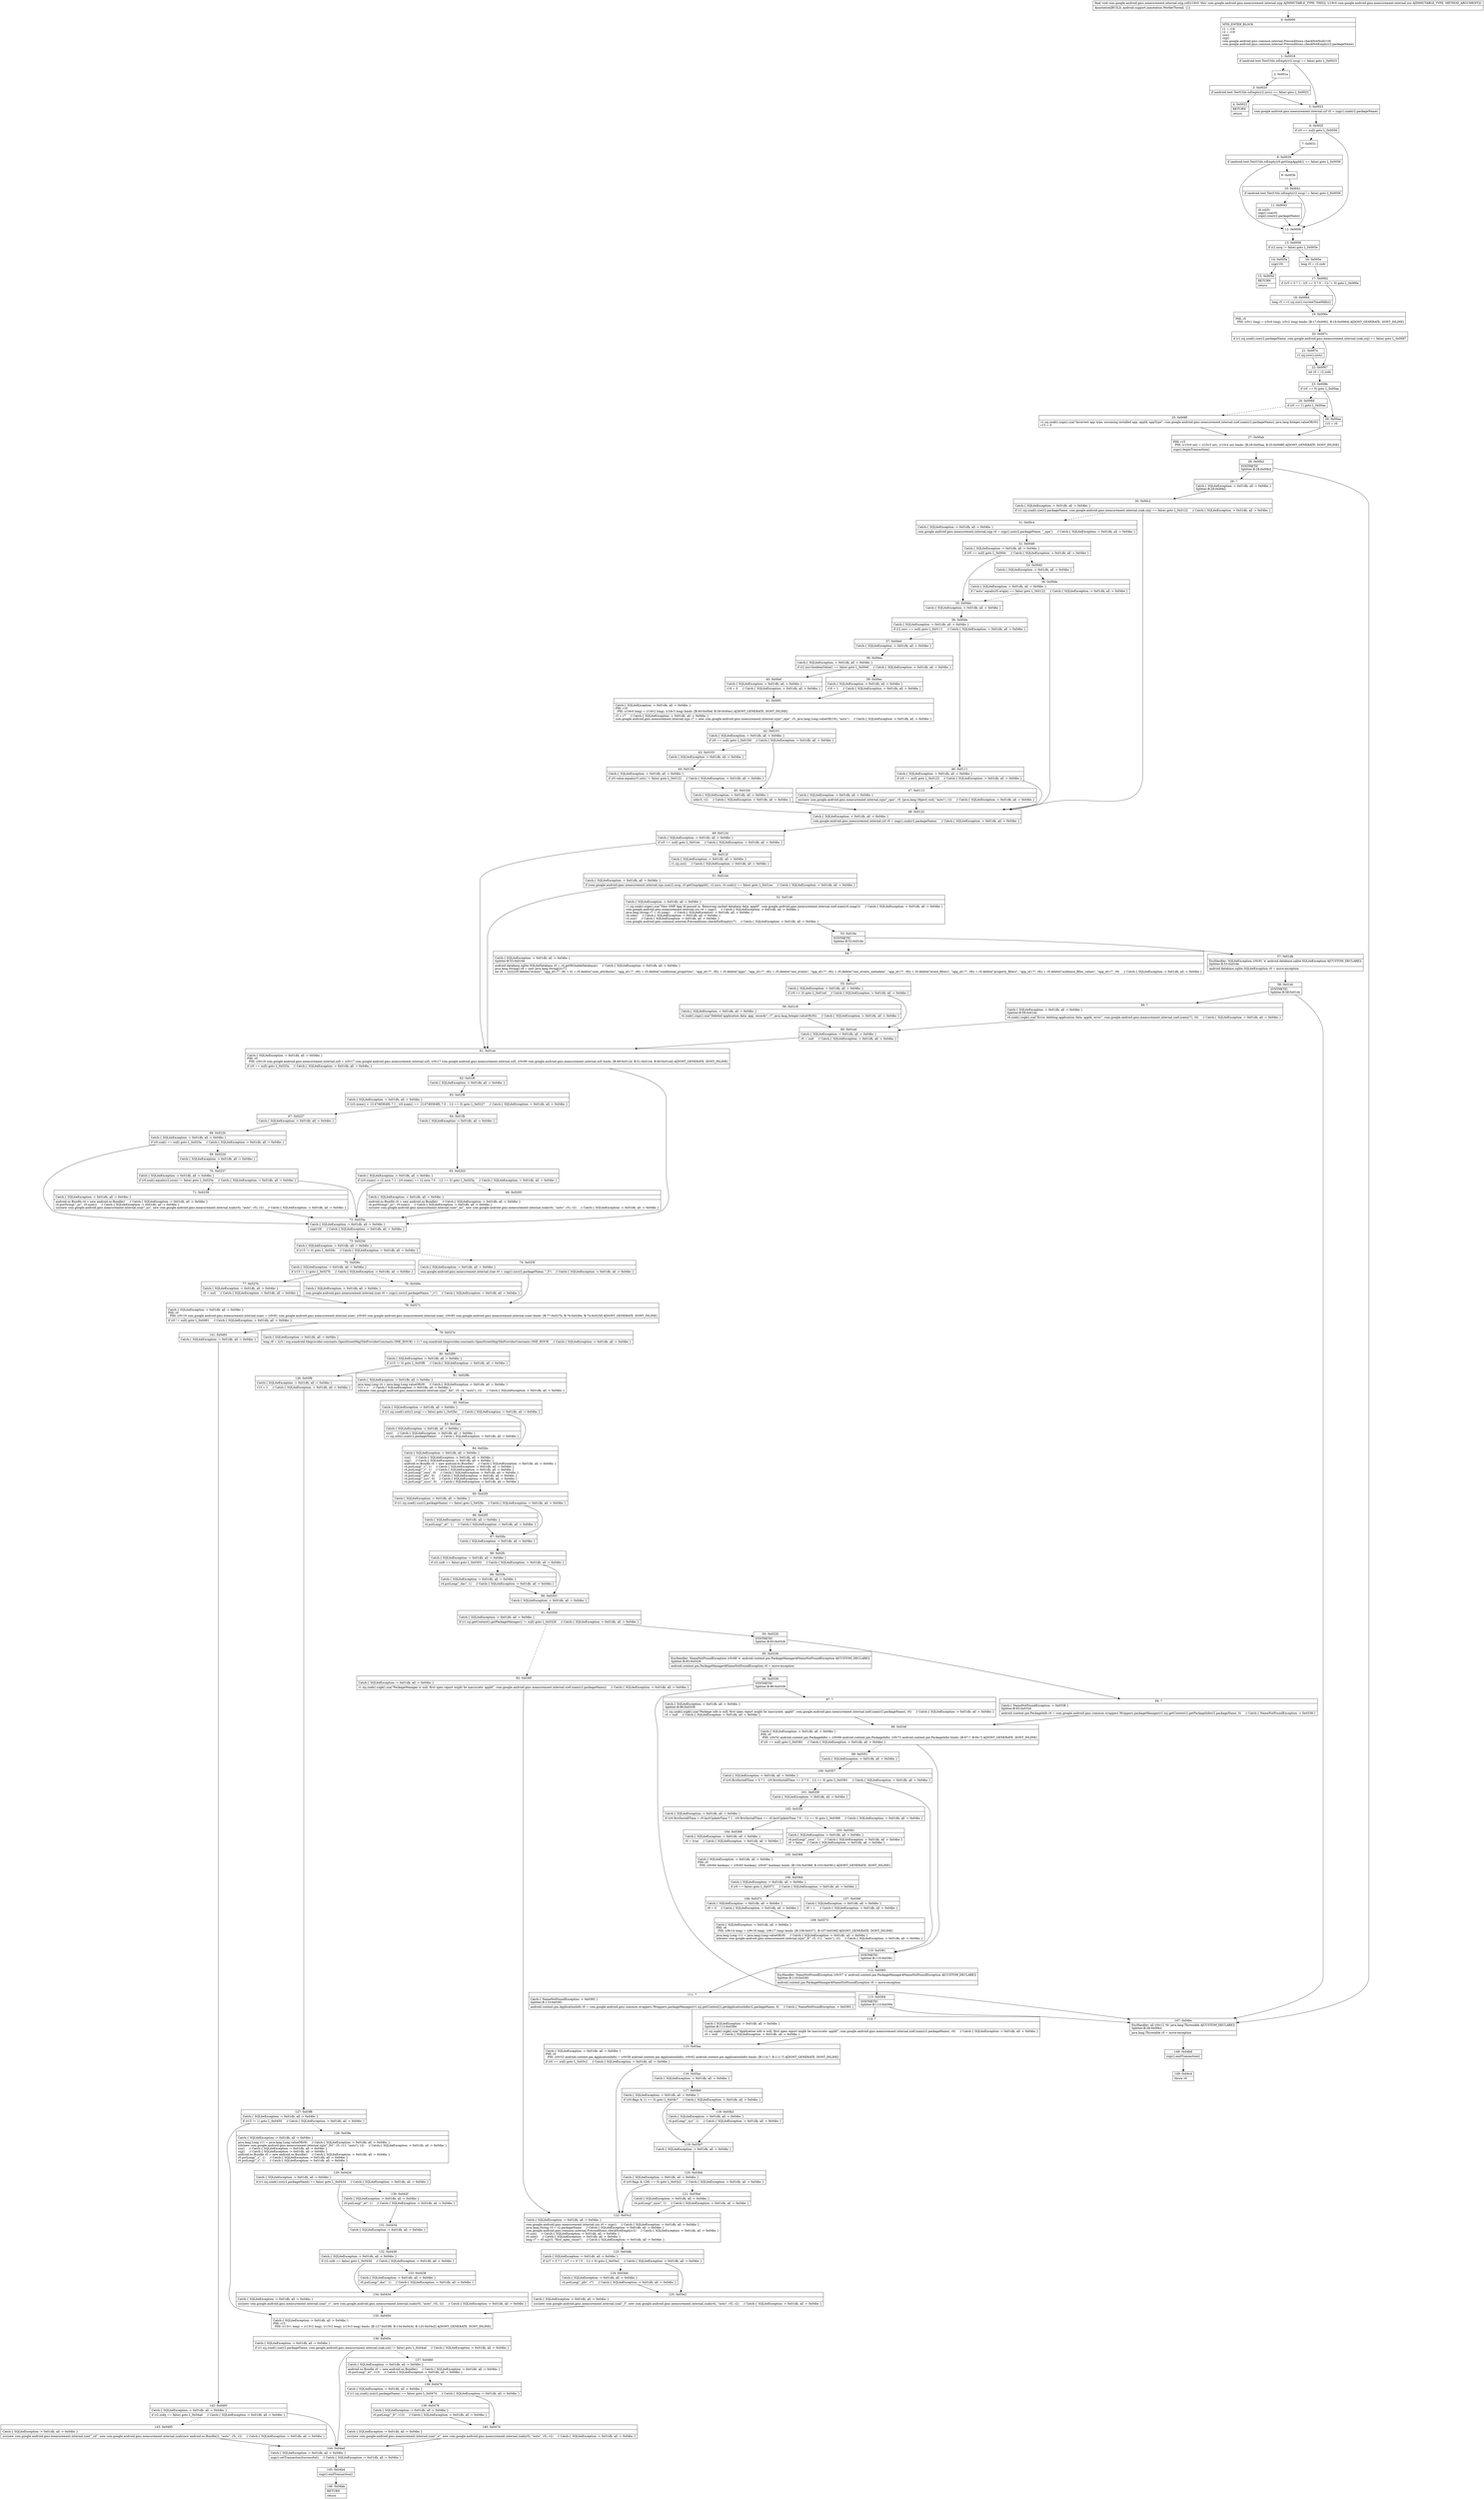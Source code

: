 digraph "CFG forcom.google.android.gms.measurement.internal.zzjg.zzf(Lcom\/google\/android\/gms\/measurement\/internal\/zzn;)V" {
Node_0 [shape=record,label="{0\:\ 0x0000|MTH_ENTER_BLOCK\l|r1 = r18\lr2 = r19\lzzo()\lzzjj()\lcom.google.android.gms.common.internal.Preconditions.checkNotNull(r19)\lcom.google.android.gms.common.internal.Preconditions.checkNotEmpty(r2.packageName)\l}"];
Node_1 [shape=record,label="{1\:\ 0x0018|if (android.text.TextUtils.isEmpty(r2.zzcg) == false) goto L_0x0023\l}"];
Node_2 [shape=record,label="{2\:\ 0x001a}"];
Node_3 [shape=record,label="{3\:\ 0x0020|if (android.text.TextUtils.isEmpty(r2.zzcu) == false) goto L_0x0023\l}"];
Node_4 [shape=record,label="{4\:\ 0x0022|RETURN\l|return\l}"];
Node_5 [shape=record,label="{5\:\ 0x0023|com.google.android.gms.measurement.internal.zzf r0 = zzgy().zzab(r2.packageName)\l}"];
Node_6 [shape=record,label="{6\:\ 0x002f|if (r0 == null) goto L_0x0056\l}"];
Node_7 [shape=record,label="{7\:\ 0x0031}"];
Node_8 [shape=record,label="{8\:\ 0x0039|if (android.text.TextUtils.isEmpty(r0.getGmpAppId()) == false) goto L_0x0056\l}"];
Node_9 [shape=record,label="{9\:\ 0x003b}"];
Node_10 [shape=record,label="{10\:\ 0x0041|if (android.text.TextUtils.isEmpty(r2.zzcg) != false) goto L_0x0056\l}"];
Node_11 [shape=record,label="{11\:\ 0x0043|r0.zzl(0)\lzzgy().zza(r0)\lzzgz().zzaz(r2.packageName)\l}"];
Node_12 [shape=record,label="{12\:\ 0x0056}"];
Node_13 [shape=record,label="{13\:\ 0x0058|if (r2.zzcq != false) goto L_0x005e\l}"];
Node_14 [shape=record,label="{14\:\ 0x005a|zzg(r19)\l}"];
Node_15 [shape=record,label="{15\:\ 0x005d|RETURN\l|return\l}"];
Node_16 [shape=record,label="{16\:\ 0x005e|long r5 = r2.zzdr\l}"];
Node_17 [shape=record,label="{17\:\ 0x0062|if ((r5 \> 0 ? 1 : (r5 == 0 ? 0 : \-1)) != 0) goto L_0x006e\l}"];
Node_18 [shape=record,label="{18\:\ 0x0064|long r5 = r1.zzj.zzx().currentTimeMillis()\l}"];
Node_19 [shape=record,label="{19\:\ 0x006e|PHI: r5 \l  PHI: (r5v1 long) = (r5v0 long), (r5v2 long) binds: [B:17:0x0062, B:18:0x0064] A[DONT_GENERATE, DONT_INLINE]\l}"];
Node_20 [shape=record,label="{20\:\ 0x007c|if (r1.zzj.zzad().zze(r2.packageName, com.google.android.gms.measurement.internal.zzak.zzij) == false) goto L_0x0087\l}"];
Node_21 [shape=record,label="{21\:\ 0x007e|r1.zzj.zzw().zzct()\l}"];
Node_22 [shape=record,label="{22\:\ 0x0087|int r0 = r2.zzds\l}"];
Node_23 [shape=record,label="{23\:\ 0x008b|if (r0 == 0) goto L_0x00aa\l}"];
Node_24 [shape=record,label="{24\:\ 0x008d|if (r0 == 1) goto L_0x00aa\l}"];
Node_25 [shape=record,label="{25\:\ 0x008f|r1.zzj.zzab().zzgn().zza(\"Incorrect app type, assuming installed app. appId, appType\", com.google.android.gms.measurement.internal.zzef.zzam(r2.packageName), java.lang.Integer.valueOf(r0))\lr15 = 0\l}"];
Node_26 [shape=record,label="{26\:\ 0x00aa|r15 = r0\l}"];
Node_27 [shape=record,label="{27\:\ 0x00ab|PHI: r15 \l  PHI: (r15v0 int) = (r15v3 int), (r15v4 int) binds: [B:26:0x00aa, B:25:0x008f] A[DONT_GENERATE, DONT_INLINE]\l|zzgy().beginTransaction()\l}"];
Node_28 [shape=record,label="{28\:\ 0x00b2|SYNTHETIC\lSplitter:B:28:0x00b2\l}"];
Node_29 [shape=record,label="{29\:\ ?|Catch:\{ SQLiteException \-\> 0x01db, all \-\> 0x04bc \}\lSplitter:B:28:0x00b2\l}"];
Node_30 [shape=record,label="{30\:\ 0x00c2|Catch:\{ SQLiteException \-\> 0x01db, all \-\> 0x04bc \}\l|if (r1.zzj.zzad().zze(r2.packageName, com.google.android.gms.measurement.internal.zzak.zzij) == false) goto L_0x0122     \/\/ Catch:\{ SQLiteException \-\> 0x01db, all \-\> 0x04bc \}\l}"];
Node_31 [shape=record,label="{31\:\ 0x00c4|Catch:\{ SQLiteException \-\> 0x01db, all \-\> 0x04bc \}\l|com.google.android.gms.measurement.internal.zzjp r0 = zzgy().zze(r2.packageName, \"_npa\")     \/\/ Catch:\{ SQLiteException \-\> 0x01db, all \-\> 0x04bc \}\l}"];
Node_32 [shape=record,label="{32\:\ 0x00d0|Catch:\{ SQLiteException \-\> 0x01db, all \-\> 0x04bc \}\l|if (r0 == null) goto L_0x00dc     \/\/ Catch:\{ SQLiteException \-\> 0x01db, all \-\> 0x04bc \}\l}"];
Node_33 [shape=record,label="{33\:\ 0x00d2|Catch:\{ SQLiteException \-\> 0x01db, all \-\> 0x04bc \}\l}"];
Node_34 [shape=record,label="{34\:\ 0x00da|Catch:\{ SQLiteException \-\> 0x01db, all \-\> 0x04bc \}\l|if (\"auto\".equals(r0.origin) == false) goto L_0x0122     \/\/ Catch:\{ SQLiteException \-\> 0x01db, all \-\> 0x04bc \}\l}"];
Node_35 [shape=record,label="{35\:\ 0x00dc|Catch:\{ SQLiteException \-\> 0x01db, all \-\> 0x04bc \}\l}"];
Node_36 [shape=record,label="{36\:\ 0x00de|Catch:\{ SQLiteException \-\> 0x01db, all \-\> 0x04bc \}\l|if (r2.zzcv == null) goto L_0x0111     \/\/ Catch:\{ SQLiteException \-\> 0x01db, all \-\> 0x04bc \}\l}"];
Node_37 [shape=record,label="{37\:\ 0x00e0|Catch:\{ SQLiteException \-\> 0x01db, all \-\> 0x04bc \}\l}"];
Node_38 [shape=record,label="{38\:\ 0x00ea|Catch:\{ SQLiteException \-\> 0x01db, all \-\> 0x04bc \}\l|if (r2.zzcv.booleanValue() == false) goto L_0x00ef     \/\/ Catch:\{ SQLiteException \-\> 0x01db, all \-\> 0x04bc \}\l}"];
Node_39 [shape=record,label="{39\:\ 0x00ec|Catch:\{ SQLiteException \-\> 0x01db, all \-\> 0x04bc \}\l|r16 = 1     \/\/ Catch:\{ SQLiteException \-\> 0x01db, all \-\> 0x04bc \}\l}"];
Node_40 [shape=record,label="{40\:\ 0x00ef|Catch:\{ SQLiteException \-\> 0x01db, all \-\> 0x04bc \}\l|r16 = 0     \/\/ Catch:\{ SQLiteException \-\> 0x01db, all \-\> 0x04bc \}\l}"];
Node_41 [shape=record,label="{41\:\ 0x00f1|Catch:\{ SQLiteException \-\> 0x01db, all \-\> 0x04bc \}\lPHI: r16 \l  PHI: (r16v0 long) = (r16v2 long), (r16v3 long) binds: [B:40:0x00ef, B:39:0x00ec] A[DONT_GENERATE, DONT_INLINE]\l|r3 = r7     \/\/ Catch:\{ SQLiteException \-\> 0x01db, all \-\> 0x04bc \}\lcom.google.android.gms.measurement.internal.zzjn r7 = new com.google.android.gms.measurement.internal.zzjn(\"_npa\", r5, java.lang.Long.valueOf(r16), \"auto\")     \/\/ Catch:\{ SQLiteException \-\> 0x01db, all \-\> 0x04bc \}\l}"];
Node_42 [shape=record,label="{42\:\ 0x0101|Catch:\{ SQLiteException \-\> 0x01db, all \-\> 0x04bc \}\l|if (r0 == null) goto L_0x010d     \/\/ Catch:\{ SQLiteException \-\> 0x01db, all \-\> 0x04bc \}\l}"];
Node_43 [shape=record,label="{43\:\ 0x0103|Catch:\{ SQLiteException \-\> 0x01db, all \-\> 0x04bc \}\l}"];
Node_44 [shape=record,label="{44\:\ 0x010b|Catch:\{ SQLiteException \-\> 0x01db, all \-\> 0x04bc \}\l|if (r0.value.equals(r3.zzts) != false) goto L_0x0122     \/\/ Catch:\{ SQLiteException \-\> 0x01db, all \-\> 0x04bc \}\l}"];
Node_45 [shape=record,label="{45\:\ 0x010d|Catch:\{ SQLiteException \-\> 0x01db, all \-\> 0x04bc \}\l|zzb(r3, r2)     \/\/ Catch:\{ SQLiteException \-\> 0x01db, all \-\> 0x04bc \}\l}"];
Node_46 [shape=record,label="{46\:\ 0x0111|Catch:\{ SQLiteException \-\> 0x01db, all \-\> 0x04bc \}\l|if (r0 == null) goto L_0x0122     \/\/ Catch:\{ SQLiteException \-\> 0x01db, all \-\> 0x04bc \}\l}"];
Node_47 [shape=record,label="{47\:\ 0x0113|Catch:\{ SQLiteException \-\> 0x01db, all \-\> 0x04bc \}\l|zzc(new com.google.android.gms.measurement.internal.zzjn(\"_npa\", r5, (java.lang.Object) null, \"auto\"), r2)     \/\/ Catch:\{ SQLiteException \-\> 0x01db, all \-\> 0x04bc \}\l}"];
Node_48 [shape=record,label="{48\:\ 0x0122|Catch:\{ SQLiteException \-\> 0x01db, all \-\> 0x04bc \}\l|com.google.android.gms.measurement.internal.zzf r0 = zzgy().zzab(r2.packageName)     \/\/ Catch:\{ SQLiteException \-\> 0x01db, all \-\> 0x04bc \}\l}"];
Node_49 [shape=record,label="{49\:\ 0x012d|Catch:\{ SQLiteException \-\> 0x01db, all \-\> 0x04bc \}\l|if (r0 == null) goto L_0x01ee     \/\/ Catch:\{ SQLiteException \-\> 0x01db, all \-\> 0x04bc \}\l}"];
Node_50 [shape=record,label="{50\:\ 0x012f|Catch:\{ SQLiteException \-\> 0x01db, all \-\> 0x04bc \}\l|r1.zzj.zzz()     \/\/ Catch:\{ SQLiteException \-\> 0x01db, all \-\> 0x04bc \}\l}"];
Node_51 [shape=record,label="{51\:\ 0x0144|Catch:\{ SQLiteException \-\> 0x01db, all \-\> 0x04bc \}\l|if (com.google.android.gms.measurement.internal.zzjs.zza(r2.zzcg, r0.getGmpAppId(), r2.zzcu, r0.zzah()) == false) goto L_0x01ee     \/\/ Catch:\{ SQLiteException \-\> 0x01db, all \-\> 0x04bc \}\l}"];
Node_52 [shape=record,label="{52\:\ 0x0146|Catch:\{ SQLiteException \-\> 0x01db, all \-\> 0x04bc \}\l|r1.zzj.zzab().zzgn().zza(\"New GMP App Id passed in. Removing cached database data. appId\", com.google.android.gms.measurement.internal.zzef.zzam(r0.zzag()))     \/\/ Catch:\{ SQLiteException \-\> 0x01db, all \-\> 0x04bc \}\lcom.google.android.gms.measurement.internal.zzx r4 = zzgy()     \/\/ Catch:\{ SQLiteException \-\> 0x01db, all \-\> 0x04bc \}\ljava.lang.String r7 = r0.zzag()     \/\/ Catch:\{ SQLiteException \-\> 0x01db, all \-\> 0x04bc \}\lr4.zzbi()     \/\/ Catch:\{ SQLiteException \-\> 0x01db, all \-\> 0x04bc \}\lr4.zzo()     \/\/ Catch:\{ SQLiteException \-\> 0x01db, all \-\> 0x04bc \}\lcom.google.android.gms.common.internal.Preconditions.checkNotEmpty(r7)     \/\/ Catch:\{ SQLiteException \-\> 0x01db, all \-\> 0x04bc \}\l}"];
Node_53 [shape=record,label="{53\:\ 0x016e|SYNTHETIC\lSplitter:B:53:0x016e\l}"];
Node_54 [shape=record,label="{54\:\ ?|Catch:\{ SQLiteException \-\> 0x01db, all \-\> 0x04bc \}\lSplitter:B:53:0x016e\l|android.database.sqlite.SQLiteDatabase r0 = r4.getWritableDatabase()     \/\/ Catch:\{ SQLiteException \-\> 0x01db, all \-\> 0x04bc \}\ljava.lang.String[] r8 = new java.lang.String[]\{r7\}\lint r9 = ((((((((r0.delete(\"events\", \"app_id=?\", r8) + 0) + r0.delete(\"user_attributes\", \"app_id=?\", r8)) + r0.delete(\"conditional_properties\", \"app_id=?\", r8)) + r0.delete(\"apps\", \"app_id=?\", r8)) + r0.delete(\"raw_events\", \"app_id=?\", r8)) + r0.delete(\"raw_events_metadata\", \"app_id=?\", r8)) + r0.delete(\"event_filters\", \"app_id=?\", r8)) + r0.delete(\"property_filters\", \"app_id=?\", r8)) + r0.delete(\"audience_filter_values\", \"app_id=?\", r8)     \/\/ Catch:\{ SQLiteException \-\> 0x01db, all \-\> 0x04bc \}\l}"];
Node_55 [shape=record,label="{55\:\ 0x01c7|Catch:\{ SQLiteException \-\> 0x01db, all \-\> 0x04bc \}\l|if (r9 \<= 0) goto L_0x01ed     \/\/ Catch:\{ SQLiteException \-\> 0x01db, all \-\> 0x04bc \}\l}"];
Node_56 [shape=record,label="{56\:\ 0x01c9|Catch:\{ SQLiteException \-\> 0x01db, all \-\> 0x04bc \}\l|r4.zzab().zzgs().zza(\"Deleted application data. app, records\", r7, java.lang.Integer.valueOf(r9))     \/\/ Catch:\{ SQLiteException \-\> 0x01db, all \-\> 0x04bc \}\l}"];
Node_57 [shape=record,label="{57\:\ 0x01db|ExcHandler: SQLiteException (r0v91 'e' android.database.sqlite.SQLiteException A[CUSTOM_DECLARE])\lSplitter:B:53:0x016e\l|android.database.sqlite.SQLiteException r0 = move\-exception\l}"];
Node_58 [shape=record,label="{58\:\ 0x01dc|SYNTHETIC\lSplitter:B:58:0x01dc\l}"];
Node_59 [shape=record,label="{59\:\ ?|Catch:\{ SQLiteException \-\> 0x01db, all \-\> 0x04bc \}\lSplitter:B:58:0x01dc\l|r4.zzab().zzgk().zza(\"Error deleting application data. appId, error\", com.google.android.gms.measurement.internal.zzef.zzam(r7), r0)     \/\/ Catch:\{ SQLiteException \-\> 0x01db, all \-\> 0x04bc \}\l}"];
Node_60 [shape=record,label="{60\:\ 0x01ed|Catch:\{ SQLiteException \-\> 0x01db, all \-\> 0x04bc \}\l|r0 = null     \/\/ Catch:\{ SQLiteException \-\> 0x01db, all \-\> 0x04bc \}\l}"];
Node_61 [shape=record,label="{61\:\ 0x01ee|Catch:\{ SQLiteException \-\> 0x01db, all \-\> 0x04bc \}\lPHI: r0 \l  PHI: (r0v18 com.google.android.gms.measurement.internal.zzf) = (r0v17 com.google.android.gms.measurement.internal.zzf), (r0v17 com.google.android.gms.measurement.internal.zzf), (r0v90 com.google.android.gms.measurement.internal.zzf) binds: [B:49:0x012d, B:51:0x0144, B:60:0x01ed] A[DONT_GENERATE, DONT_INLINE]\l|if (r0 == null) goto L_0x025a     \/\/ Catch:\{ SQLiteException \-\> 0x01db, all \-\> 0x04bc \}\l}"];
Node_62 [shape=record,label="{62\:\ 0x01f0|Catch:\{ SQLiteException \-\> 0x01db, all \-\> 0x04bc \}\l}"];
Node_63 [shape=record,label="{63\:\ 0x01f9|Catch:\{ SQLiteException \-\> 0x01db, all \-\> 0x04bc \}\l|if ((r0.zzam() \> \-2147483648L ? 1 : (r0.zzam() == \-2147483648L ? 0 : \-1)) == 0) goto L_0x0227     \/\/ Catch:\{ SQLiteException \-\> 0x01db, all \-\> 0x04bc \}\l}"];
Node_64 [shape=record,label="{64\:\ 0x01fb|Catch:\{ SQLiteException \-\> 0x01db, all \-\> 0x04bc \}\l}"];
Node_65 [shape=record,label="{65\:\ 0x0203|Catch:\{ SQLiteException \-\> 0x01db, all \-\> 0x04bc \}\l|if ((r0.zzam() \> r2.zzcn ? 1 : (r0.zzam() == r2.zzcn ? 0 : \-1)) == 0) goto L_0x025a     \/\/ Catch:\{ SQLiteException \-\> 0x01db, all \-\> 0x04bc \}\l}"];
Node_66 [shape=record,label="{66\:\ 0x0205|Catch:\{ SQLiteException \-\> 0x01db, all \-\> 0x04bc \}\l|android.os.Bundle r4 = new android.os.Bundle()     \/\/ Catch:\{ SQLiteException \-\> 0x01db, all \-\> 0x04bc \}\lr4.putString(\"_pv\", r0.zzal())     \/\/ Catch:\{ SQLiteException \-\> 0x01db, all \-\> 0x04bc \}\lzzc(new com.google.android.gms.measurement.internal.zzai(\"_au\", new com.google.android.gms.measurement.internal.zzah(r4), \"auto\", r5), r2)     \/\/ Catch:\{ SQLiteException \-\> 0x01db, all \-\> 0x04bc \}\l}"];
Node_67 [shape=record,label="{67\:\ 0x0227|Catch:\{ SQLiteException \-\> 0x01db, all \-\> 0x04bc \}\l}"];
Node_68 [shape=record,label="{68\:\ 0x022b|Catch:\{ SQLiteException \-\> 0x01db, all \-\> 0x04bc \}\l|if (r0.zzal() == null) goto L_0x025a     \/\/ Catch:\{ SQLiteException \-\> 0x01db, all \-\> 0x04bc \}\l}"];
Node_69 [shape=record,label="{69\:\ 0x022d|Catch:\{ SQLiteException \-\> 0x01db, all \-\> 0x04bc \}\l}"];
Node_70 [shape=record,label="{70\:\ 0x0237|Catch:\{ SQLiteException \-\> 0x01db, all \-\> 0x04bc \}\l|if (r0.zzal().equals(r2.zzcm) != false) goto L_0x025a     \/\/ Catch:\{ SQLiteException \-\> 0x01db, all \-\> 0x04bc \}\l}"];
Node_71 [shape=record,label="{71\:\ 0x0239|Catch:\{ SQLiteException \-\> 0x01db, all \-\> 0x04bc \}\l|android.os.Bundle r4 = new android.os.Bundle()     \/\/ Catch:\{ SQLiteException \-\> 0x01db, all \-\> 0x04bc \}\lr4.putString(\"_pv\", r0.zzal())     \/\/ Catch:\{ SQLiteException \-\> 0x01db, all \-\> 0x04bc \}\lzzc(new com.google.android.gms.measurement.internal.zzai(\"_au\", new com.google.android.gms.measurement.internal.zzah(r4), \"auto\", r5), r2)     \/\/ Catch:\{ SQLiteException \-\> 0x01db, all \-\> 0x04bc \}\l}"];
Node_72 [shape=record,label="{72\:\ 0x025a|Catch:\{ SQLiteException \-\> 0x01db, all \-\> 0x04bc \}\l|zzg(r19)     \/\/ Catch:\{ SQLiteException \-\> 0x01db, all \-\> 0x04bc \}\l}"];
Node_73 [shape=record,label="{73\:\ 0x025d|Catch:\{ SQLiteException \-\> 0x01db, all \-\> 0x04bc \}\l|if (r15 != 0) goto L_0x026c     \/\/ Catch:\{ SQLiteException \-\> 0x01db, all \-\> 0x04bc \}\l}"];
Node_74 [shape=record,label="{74\:\ 0x025f|Catch:\{ SQLiteException \-\> 0x01db, all \-\> 0x04bc \}\l|com.google.android.gms.measurement.internal.zzae r0 = zzgy().zzc(r2.packageName, \"_f\")     \/\/ Catch:\{ SQLiteException \-\> 0x01db, all \-\> 0x04bc \}\l}"];
Node_75 [shape=record,label="{75\:\ 0x026c|Catch:\{ SQLiteException \-\> 0x01db, all \-\> 0x04bc \}\l|if (r15 != 1) goto L_0x027b     \/\/ Catch:\{ SQLiteException \-\> 0x01db, all \-\> 0x04bc \}\l}"];
Node_76 [shape=record,label="{76\:\ 0x026e|Catch:\{ SQLiteException \-\> 0x01db, all \-\> 0x04bc \}\l|com.google.android.gms.measurement.internal.zzae r0 = zzgy().zzc(r2.packageName, \"_v\")     \/\/ Catch:\{ SQLiteException \-\> 0x01db, all \-\> 0x04bc \}\l}"];
Node_77 [shape=record,label="{77\:\ 0x027b|Catch:\{ SQLiteException \-\> 0x01db, all \-\> 0x04bc \}\l|r0 = null     \/\/ Catch:\{ SQLiteException \-\> 0x01db, all \-\> 0x04bc \}\l}"];
Node_78 [shape=record,label="{78\:\ 0x027c|Catch:\{ SQLiteException \-\> 0x01db, all \-\> 0x04bc \}\lPHI: r0 \l  PHI: (r0v19 com.google.android.gms.measurement.internal.zzae) = (r0v81 com.google.android.gms.measurement.internal.zzae), (r0v83 com.google.android.gms.measurement.internal.zzae), (r0v85 com.google.android.gms.measurement.internal.zzae) binds: [B:77:0x027b, B:76:0x026e, B:74:0x025f] A[DONT_GENERATE, DONT_INLINE]\l|if (r0 != null) goto L_0x0491     \/\/ Catch:\{ SQLiteException \-\> 0x01db, all \-\> 0x04bc \}\l}"];
Node_79 [shape=record,label="{79\:\ 0x027e|Catch:\{ SQLiteException \-\> 0x01db, all \-\> 0x04bc \}\l|long r9 = ((r5 \/ org.osmdroid.tileprovider.constants.OpenStreetMapTileProviderConstants.ONE_HOUR) + 1) * org.osmdroid.tileprovider.constants.OpenStreetMapTileProviderConstants.ONE_HOUR     \/\/ Catch:\{ SQLiteException \-\> 0x01db, all \-\> 0x04bc \}\l}"];
Node_80 [shape=record,label="{80\:\ 0x0289|Catch:\{ SQLiteException \-\> 0x01db, all \-\> 0x04bc \}\l|if (r15 != 0) goto L_0x03f6     \/\/ Catch:\{ SQLiteException \-\> 0x01db, all \-\> 0x04bc \}\l}"];
Node_81 [shape=record,label="{81\:\ 0x028b|Catch:\{ SQLiteException \-\> 0x01db, all \-\> 0x04bc \}\l|java.lang.Long r4 = java.lang.Long.valueOf(r9)     \/\/ Catch:\{ SQLiteException \-\> 0x01db, all \-\> 0x04bc \}\lr13 = 1     \/\/ Catch:\{ SQLiteException \-\> 0x01db, all \-\> 0x04bc \}\lzzb(new com.google.android.gms.measurement.internal.zzjn(\"_fot\", r5, r4, \"auto\"), r2)     \/\/ Catch:\{ SQLiteException \-\> 0x01db, all \-\> 0x04bc \}\l}"];
Node_82 [shape=record,label="{82\:\ 0x02ac|Catch:\{ SQLiteException \-\> 0x01db, all \-\> 0x04bc \}\l|if (r1.zzj.zzad().zzt(r2.zzcg) == false) goto L_0x02bc     \/\/ Catch:\{ SQLiteException \-\> 0x01db, all \-\> 0x04bc \}\l}"];
Node_83 [shape=record,label="{83\:\ 0x02ae|Catch:\{ SQLiteException \-\> 0x01db, all \-\> 0x04bc \}\l|zzo()     \/\/ Catch:\{ SQLiteException \-\> 0x01db, all \-\> 0x04bc \}\lr1.zzj.zzht().zzat(r2.packageName)     \/\/ Catch:\{ SQLiteException \-\> 0x01db, all \-\> 0x04bc \}\l}"];
Node_84 [shape=record,label="{84\:\ 0x02bc|Catch:\{ SQLiteException \-\> 0x01db, all \-\> 0x04bc \}\l|zzo()     \/\/ Catch:\{ SQLiteException \-\> 0x01db, all \-\> 0x04bc \}\lzzjj()     \/\/ Catch:\{ SQLiteException \-\> 0x01db, all \-\> 0x04bc \}\landroid.os.Bundle r4 = new android.os.Bundle()     \/\/ Catch:\{ SQLiteException \-\> 0x01db, all \-\> 0x04bc \}\lr4.putLong(\"_c\", 1)     \/\/ Catch:\{ SQLiteException \-\> 0x01db, all \-\> 0x04bc \}\lr4.putLong(\"_r\", 1)     \/\/ Catch:\{ SQLiteException \-\> 0x01db, all \-\> 0x04bc \}\lr4.putLong(\"_uwa\", 0)     \/\/ Catch:\{ SQLiteException \-\> 0x01db, all \-\> 0x04bc \}\lr4.putLong(\"_pfo\", 0)     \/\/ Catch:\{ SQLiteException \-\> 0x01db, all \-\> 0x04bc \}\lr4.putLong(\"_sys\", 0)     \/\/ Catch:\{ SQLiteException \-\> 0x01db, all \-\> 0x04bc \}\lr4.putLong(\"_sysu\", 0)     \/\/ Catch:\{ SQLiteException \-\> 0x01db, all \-\> 0x04bc \}\l}"];
Node_85 [shape=record,label="{85\:\ 0x02f3|Catch:\{ SQLiteException \-\> 0x01db, all \-\> 0x04bc \}\l|if (r1.zzj.zzad().zzz(r2.packageName) == false) goto L_0x02fa     \/\/ Catch:\{ SQLiteException \-\> 0x01db, all \-\> 0x04bc \}\l}"];
Node_86 [shape=record,label="{86\:\ 0x02f5|Catch:\{ SQLiteException \-\> 0x01db, all \-\> 0x04bc \}\l|r4.putLong(\"_et\", 1)     \/\/ Catch:\{ SQLiteException \-\> 0x01db, all \-\> 0x04bc \}\l}"];
Node_87 [shape=record,label="{87\:\ 0x02fa|Catch:\{ SQLiteException \-\> 0x01db, all \-\> 0x04bc \}\l}"];
Node_88 [shape=record,label="{88\:\ 0x02fc|Catch:\{ SQLiteException \-\> 0x01db, all \-\> 0x04bc \}\l|if (r2.zzdt == false) goto L_0x0303     \/\/ Catch:\{ SQLiteException \-\> 0x01db, all \-\> 0x04bc \}\l}"];
Node_89 [shape=record,label="{89\:\ 0x02fe|Catch:\{ SQLiteException \-\> 0x01db, all \-\> 0x04bc \}\l|r4.putLong(\"_dac\", 1)     \/\/ Catch:\{ SQLiteException \-\> 0x01db, all \-\> 0x04bc \}\l}"];
Node_90 [shape=record,label="{90\:\ 0x0303|Catch:\{ SQLiteException \-\> 0x01db, all \-\> 0x04bc \}\l}"];
Node_91 [shape=record,label="{91\:\ 0x030d|Catch:\{ SQLiteException \-\> 0x01db, all \-\> 0x04bc \}\l|if (r1.zzj.getContext().getPackageManager() != null) goto L_0x0326     \/\/ Catch:\{ SQLiteException \-\> 0x01db, all \-\> 0x04bc \}\l}"];
Node_92 [shape=record,label="{92\:\ 0x030f|Catch:\{ SQLiteException \-\> 0x01db, all \-\> 0x04bc \}\l|r1.zzj.zzab().zzgk().zza(\"PackageManager is null, first open report might be inaccurate. appId\", com.google.android.gms.measurement.internal.zzef.zzam(r2.packageName))     \/\/ Catch:\{ SQLiteException \-\> 0x01db, all \-\> 0x04bc \}\l}"];
Node_93 [shape=record,label="{93\:\ 0x0326|SYNTHETIC\lSplitter:B:93:0x0326\l}"];
Node_94 [shape=record,label="{94\:\ ?|Catch:\{ NameNotFoundException \-\> 0x0338 \}\lSplitter:B:93:0x0326\l|android.content.pm.PackageInfo r0 = com.google.android.gms.common.wrappers.Wrappers.packageManager(r1.zzj.getContext()).getPackageInfo(r2.packageName, 0)     \/\/ Catch:\{ NameNotFoundException \-\> 0x0338 \}\l}"];
Node_95 [shape=record,label="{95\:\ 0x0338|ExcHandler: NameNotFoundException (r0v68 'e' android.content.pm.PackageManager$NameNotFoundException A[CUSTOM_DECLARE])\lSplitter:B:93:0x0326\l|android.content.pm.PackageManager$NameNotFoundException r0 = move\-exception\l}"];
Node_96 [shape=record,label="{96\:\ 0x0339|SYNTHETIC\lSplitter:B:96:0x0339\l}"];
Node_97 [shape=record,label="{97\:\ ?|Catch:\{ SQLiteException \-\> 0x01db, all \-\> 0x04bc \}\lSplitter:B:96:0x0339\l|r1.zzj.zzab().zzgk().zza(\"Package info is null, first open report might be inaccurate. appId\", com.google.android.gms.measurement.internal.zzef.zzam(r2.packageName), r0)     \/\/ Catch:\{ SQLiteException \-\> 0x01db, all \-\> 0x04bc \}\lr0 = null     \/\/ Catch:\{ SQLiteException \-\> 0x01db, all \-\> 0x04bc \}\l}"];
Node_98 [shape=record,label="{98\:\ 0x034f|Catch:\{ SQLiteException \-\> 0x01db, all \-\> 0x04bc \}\lPHI: r0 \l  PHI: (r0v52 android.content.pm.PackageInfo) = (r0v69 android.content.pm.PackageInfo), (r0v73 android.content.pm.PackageInfo) binds: [B:97:?, B:94:?] A[DONT_GENERATE, DONT_INLINE]\l|if (r0 == null) goto L_0x0381     \/\/ Catch:\{ SQLiteException \-\> 0x01db, all \-\> 0x04bc \}\l}"];
Node_99 [shape=record,label="{99\:\ 0x0351|Catch:\{ SQLiteException \-\> 0x01db, all \-\> 0x04bc \}\l}"];
Node_100 [shape=record,label="{100\:\ 0x0357|Catch:\{ SQLiteException \-\> 0x01db, all \-\> 0x04bc \}\l|if ((r0.firstInstallTime \> 0 ? 1 : (r0.firstInstallTime == 0 ? 0 : \-1)) == 0) goto L_0x0381     \/\/ Catch:\{ SQLiteException \-\> 0x01db, all \-\> 0x04bc \}\l}"];
Node_101 [shape=record,label="{101\:\ 0x0359|Catch:\{ SQLiteException \-\> 0x01db, all \-\> 0x04bc \}\l}"];
Node_102 [shape=record,label="{102\:\ 0x035f|Catch:\{ SQLiteException \-\> 0x01db, all \-\> 0x04bc \}\l|if ((r0.firstInstallTime \> r0.lastUpdateTime ? 1 : (r0.firstInstallTime == r0.lastUpdateTime ? 0 : \-1)) == 0) goto L_0x0368     \/\/ Catch:\{ SQLiteException \-\> 0x01db, all \-\> 0x04bc \}\l}"];
Node_103 [shape=record,label="{103\:\ 0x0361|Catch:\{ SQLiteException \-\> 0x01db, all \-\> 0x04bc \}\l|r4.putLong(\"_uwa\", 1)     \/\/ Catch:\{ SQLiteException \-\> 0x01db, all \-\> 0x04bc \}\lr0 = false     \/\/ Catch:\{ SQLiteException \-\> 0x01db, all \-\> 0x04bc \}\l}"];
Node_104 [shape=record,label="{104\:\ 0x0368|Catch:\{ SQLiteException \-\> 0x01db, all \-\> 0x04bc \}\l|r0 = true     \/\/ Catch:\{ SQLiteException \-\> 0x01db, all \-\> 0x04bc \}\l}"];
Node_105 [shape=record,label="{105\:\ 0x0369|Catch:\{ SQLiteException \-\> 0x01db, all \-\> 0x04bc \}\lPHI: r0 \l  PHI: (r0v64 boolean) = (r0v65 boolean), (r0v67 boolean) binds: [B:104:0x0368, B:103:0x0361] A[DONT_GENERATE, DONT_INLINE]\l}"];
Node_106 [shape=record,label="{106\:\ 0x036d|Catch:\{ SQLiteException \-\> 0x01db, all \-\> 0x04bc \}\l|if (r0 == false) goto L_0x0371     \/\/ Catch:\{ SQLiteException \-\> 0x01db, all \-\> 0x04bc \}\l}"];
Node_107 [shape=record,label="{107\:\ 0x036f|Catch:\{ SQLiteException \-\> 0x01db, all \-\> 0x04bc \}\l|r9 = 1     \/\/ Catch:\{ SQLiteException \-\> 0x01db, all \-\> 0x04bc \}\l}"];
Node_108 [shape=record,label="{108\:\ 0x0371|Catch:\{ SQLiteException \-\> 0x01db, all \-\> 0x04bc \}\l|r9 = 0     \/\/ Catch:\{ SQLiteException \-\> 0x01db, all \-\> 0x04bc \}\l}"];
Node_109 [shape=record,label="{109\:\ 0x0373|Catch:\{ SQLiteException \-\> 0x01db, all \-\> 0x04bc \}\lPHI: r9 \l  PHI: (r9v14 long) = (r9v16 long), (r9v17 long) binds: [B:108:0x0371, B:107:0x036f] A[DONT_GENERATE, DONT_INLINE]\l|java.lang.Long r11 = java.lang.Long.valueOf(r9)     \/\/ Catch:\{ SQLiteException \-\> 0x01db, all \-\> 0x04bc \}\lzzb(new com.google.android.gms.measurement.internal.zzjn(\"_fi\", r5, r11, \"auto\"), r2)     \/\/ Catch:\{ SQLiteException \-\> 0x01db, all \-\> 0x04bc \}\l}"];
Node_110 [shape=record,label="{110\:\ 0x0381|SYNTHETIC\lSplitter:B:110:0x0381\l}"];
Node_111 [shape=record,label="{111\:\ ?|Catch:\{ NameNotFoundException \-\> 0x0393 \}\lSplitter:B:110:0x0381\l|android.content.pm.ApplicationInfo r0 = com.google.android.gms.common.wrappers.Wrappers.packageManager(r1.zzj.getContext()).getApplicationInfo(r2.packageName, 0)     \/\/ Catch:\{ NameNotFoundException \-\> 0x0393 \}\l}"];
Node_112 [shape=record,label="{112\:\ 0x0393|ExcHandler: NameNotFoundException (r0v57 'e' android.content.pm.PackageManager$NameNotFoundException A[CUSTOM_DECLARE])\lSplitter:B:110:0x0381\l|android.content.pm.PackageManager$NameNotFoundException r0 = move\-exception\l}"];
Node_113 [shape=record,label="{113\:\ 0x0394|SYNTHETIC\lSplitter:B:113:0x0394\l}"];
Node_114 [shape=record,label="{114\:\ ?|Catch:\{ SQLiteException \-\> 0x01db, all \-\> 0x04bc \}\lSplitter:B:113:0x0394\l|r1.zzj.zzab().zzgk().zza(\"Application info is null, first open report might be inaccurate. appId\", com.google.android.gms.measurement.internal.zzef.zzam(r2.packageName), r0)     \/\/ Catch:\{ SQLiteException \-\> 0x01db, all \-\> 0x04bc \}\lr0 = null     \/\/ Catch:\{ SQLiteException \-\> 0x01db, all \-\> 0x04bc \}\l}"];
Node_115 [shape=record,label="{115\:\ 0x03aa|Catch:\{ SQLiteException \-\> 0x01db, all \-\> 0x04bc \}\lPHI: r0 \l  PHI: (r0v53 android.content.pm.ApplicationInfo) = (r0v58 android.content.pm.ApplicationInfo), (r0v62 android.content.pm.ApplicationInfo) binds: [B:114:?, B:111:?] A[DONT_GENERATE, DONT_INLINE]\l|if (r0 == null) goto L_0x03c2     \/\/ Catch:\{ SQLiteException \-\> 0x01db, all \-\> 0x04bc \}\l}"];
Node_116 [shape=record,label="{116\:\ 0x03ac|Catch:\{ SQLiteException \-\> 0x01db, all \-\> 0x04bc \}\l}"];
Node_117 [shape=record,label="{117\:\ 0x03b0|Catch:\{ SQLiteException \-\> 0x01db, all \-\> 0x04bc \}\l|if ((r0.flags & 1) == 0) goto L_0x03b7     \/\/ Catch:\{ SQLiteException \-\> 0x01db, all \-\> 0x04bc \}\l}"];
Node_118 [shape=record,label="{118\:\ 0x03b2|Catch:\{ SQLiteException \-\> 0x01db, all \-\> 0x04bc \}\l|r4.putLong(\"_sys\", 1)     \/\/ Catch:\{ SQLiteException \-\> 0x01db, all \-\> 0x04bc \}\l}"];
Node_119 [shape=record,label="{119\:\ 0x03b7|Catch:\{ SQLiteException \-\> 0x01db, all \-\> 0x04bc \}\l}"];
Node_120 [shape=record,label="{120\:\ 0x03bb|Catch:\{ SQLiteException \-\> 0x01db, all \-\> 0x04bc \}\l|if ((r0.flags & 128) == 0) goto L_0x03c2     \/\/ Catch:\{ SQLiteException \-\> 0x01db, all \-\> 0x04bc \}\l}"];
Node_121 [shape=record,label="{121\:\ 0x03bd|Catch:\{ SQLiteException \-\> 0x01db, all \-\> 0x04bc \}\l|r4.putLong(\"_sysu\", 1)     \/\/ Catch:\{ SQLiteException \-\> 0x01db, all \-\> 0x04bc \}\l}"];
Node_122 [shape=record,label="{122\:\ 0x03c2|Catch:\{ SQLiteException \-\> 0x01db, all \-\> 0x04bc \}\l|com.google.android.gms.measurement.internal.zzx r0 = zzgy()     \/\/ Catch:\{ SQLiteException \-\> 0x01db, all \-\> 0x04bc \}\ljava.lang.String r3 = r2.packageName     \/\/ Catch:\{ SQLiteException \-\> 0x01db, all \-\> 0x04bc \}\lcom.google.android.gms.common.internal.Preconditions.checkNotEmpty(r3)     \/\/ Catch:\{ SQLiteException \-\> 0x01db, all \-\> 0x04bc \}\lr0.zzo()     \/\/ Catch:\{ SQLiteException \-\> 0x01db, all \-\> 0x04bc \}\lr0.zzbi()     \/\/ Catch:\{ SQLiteException \-\> 0x01db, all \-\> 0x04bc \}\llong r7 = r0.zzj(r3, \"first_open_count\")     \/\/ Catch:\{ SQLiteException \-\> 0x01db, all \-\> 0x04bc \}\l}"];
Node_123 [shape=record,label="{123\:\ 0x03db|Catch:\{ SQLiteException \-\> 0x01db, all \-\> 0x04bc \}\l|if ((r7 \> 0 ? 1 : (r7 == 0 ? 0 : \-1)) \< 0) goto L_0x03e2     \/\/ Catch:\{ SQLiteException \-\> 0x01db, all \-\> 0x04bc \}\l}"];
Node_124 [shape=record,label="{124\:\ 0x03dd|Catch:\{ SQLiteException \-\> 0x01db, all \-\> 0x04bc \}\l|r4.putLong(\"_pfo\", r7)     \/\/ Catch:\{ SQLiteException \-\> 0x01db, all \-\> 0x04bc \}\l}"];
Node_125 [shape=record,label="{125\:\ 0x03e2|Catch:\{ SQLiteException \-\> 0x01db, all \-\> 0x04bc \}\l|zzc(new com.google.android.gms.measurement.internal.zzai(\"_f\", new com.google.android.gms.measurement.internal.zzah(r4), \"auto\", r5), r2)     \/\/ Catch:\{ SQLiteException \-\> 0x01db, all \-\> 0x04bc \}\l}"];
Node_126 [shape=record,label="{126\:\ 0x03f6|Catch:\{ SQLiteException \-\> 0x01db, all \-\> 0x04bc \}\l|r13 = 1     \/\/ Catch:\{ SQLiteException \-\> 0x01db, all \-\> 0x04bc \}\l}"];
Node_127 [shape=record,label="{127\:\ 0x03f8|Catch:\{ SQLiteException \-\> 0x01db, all \-\> 0x04bc \}\l|if (r15 != 1) goto L_0x0450     \/\/ Catch:\{ SQLiteException \-\> 0x01db, all \-\> 0x04bc \}\l}"];
Node_128 [shape=record,label="{128\:\ 0x03fa|Catch:\{ SQLiteException \-\> 0x01db, all \-\> 0x04bc \}\l|java.lang.Long r11 = java.lang.Long.valueOf(r9)     \/\/ Catch:\{ SQLiteException \-\> 0x01db, all \-\> 0x04bc \}\lzzb(new com.google.android.gms.measurement.internal.zzjn(\"_fvt\", r5, r11, \"auto\"), r2)     \/\/ Catch:\{ SQLiteException \-\> 0x01db, all \-\> 0x04bc \}\lzzo()     \/\/ Catch:\{ SQLiteException \-\> 0x01db, all \-\> 0x04bc \}\lzzjj()     \/\/ Catch:\{ SQLiteException \-\> 0x01db, all \-\> 0x04bc \}\landroid.os.Bundle r0 = new android.os.Bundle()     \/\/ Catch:\{ SQLiteException \-\> 0x01db, all \-\> 0x04bc \}\lr0.putLong(\"_c\", 1)     \/\/ Catch:\{ SQLiteException \-\> 0x01db, all \-\> 0x04bc \}\lr0.putLong(\"_r\", 1)     \/\/ Catch:\{ SQLiteException \-\> 0x01db, all \-\> 0x04bc \}\l}"];
Node_129 [shape=record,label="{129\:\ 0x042d|Catch:\{ SQLiteException \-\> 0x01db, all \-\> 0x04bc \}\l|if (r1.zzj.zzad().zzz(r2.packageName) == false) goto L_0x0434     \/\/ Catch:\{ SQLiteException \-\> 0x01db, all \-\> 0x04bc \}\l}"];
Node_130 [shape=record,label="{130\:\ 0x042f|Catch:\{ SQLiteException \-\> 0x01db, all \-\> 0x04bc \}\l|r0.putLong(\"_et\", 1)     \/\/ Catch:\{ SQLiteException \-\> 0x01db, all \-\> 0x04bc \}\l}"];
Node_131 [shape=record,label="{131\:\ 0x0434|Catch:\{ SQLiteException \-\> 0x01db, all \-\> 0x04bc \}\l}"];
Node_132 [shape=record,label="{132\:\ 0x0436|Catch:\{ SQLiteException \-\> 0x01db, all \-\> 0x04bc \}\l|if (r2.zzdt == false) goto L_0x043d     \/\/ Catch:\{ SQLiteException \-\> 0x01db, all \-\> 0x04bc \}\l}"];
Node_133 [shape=record,label="{133\:\ 0x0438|Catch:\{ SQLiteException \-\> 0x01db, all \-\> 0x04bc \}\l|r0.putLong(\"_dac\", 1)     \/\/ Catch:\{ SQLiteException \-\> 0x01db, all \-\> 0x04bc \}\l}"];
Node_134 [shape=record,label="{134\:\ 0x043d|Catch:\{ SQLiteException \-\> 0x01db, all \-\> 0x04bc \}\l|zzc(new com.google.android.gms.measurement.internal.zzai(\"_v\", new com.google.android.gms.measurement.internal.zzah(r0), \"auto\", r5), r2)     \/\/ Catch:\{ SQLiteException \-\> 0x01db, all \-\> 0x04bc \}\l}"];
Node_135 [shape=record,label="{135\:\ 0x0450|Catch:\{ SQLiteException \-\> 0x01db, all \-\> 0x04bc \}\lPHI: r13 \l  PHI: (r13v1 long) = (r13v2 long), (r13v2 long), (r13v3 long) binds: [B:127:0x03f8, B:134:0x043d, B:125:0x03e2] A[DONT_GENERATE, DONT_INLINE]\l}"];
Node_136 [shape=record,label="{136\:\ 0x045e|Catch:\{ SQLiteException \-\> 0x01db, all \-\> 0x04bc \}\l|if (r1.zzj.zzad().zze(r2.packageName, com.google.android.gms.measurement.internal.zzak.zzii) != false) goto L_0x04ad     \/\/ Catch:\{ SQLiteException \-\> 0x01db, all \-\> 0x04bc \}\l}"];
Node_137 [shape=record,label="{137\:\ 0x0460|Catch:\{ SQLiteException \-\> 0x01db, all \-\> 0x04bc \}\l|android.os.Bundle r0 = new android.os.Bundle()     \/\/ Catch:\{ SQLiteException \-\> 0x01db, all \-\> 0x04bc \}\lr0.putLong(\"_et\", r13)     \/\/ Catch:\{ SQLiteException \-\> 0x01db, all \-\> 0x04bc \}\l}"];
Node_138 [shape=record,label="{138\:\ 0x0476|Catch:\{ SQLiteException \-\> 0x01db, all \-\> 0x04bc \}\l|if (r1.zzj.zzad().zzz(r2.packageName) == false) goto L_0x047d     \/\/ Catch:\{ SQLiteException \-\> 0x01db, all \-\> 0x04bc \}\l}"];
Node_139 [shape=record,label="{139\:\ 0x0478|Catch:\{ SQLiteException \-\> 0x01db, all \-\> 0x04bc \}\l|r0.putLong(\"_fr\", r13)     \/\/ Catch:\{ SQLiteException \-\> 0x01db, all \-\> 0x04bc \}\l}"];
Node_140 [shape=record,label="{140\:\ 0x047d|Catch:\{ SQLiteException \-\> 0x01db, all \-\> 0x04bc \}\l|zzc(new com.google.android.gms.measurement.internal.zzai(\"_e\", new com.google.android.gms.measurement.internal.zzah(r0), \"auto\", r5), r2)     \/\/ Catch:\{ SQLiteException \-\> 0x01db, all \-\> 0x04bc \}\l}"];
Node_141 [shape=record,label="{141\:\ 0x0491|Catch:\{ SQLiteException \-\> 0x01db, all \-\> 0x04bc \}\l}"];
Node_142 [shape=record,label="{142\:\ 0x0493|Catch:\{ SQLiteException \-\> 0x01db, all \-\> 0x04bc \}\l|if (r2.zzdq == false) goto L_0x04ad     \/\/ Catch:\{ SQLiteException \-\> 0x01db, all \-\> 0x04bc \}\l}"];
Node_143 [shape=record,label="{143\:\ 0x0495|Catch:\{ SQLiteException \-\> 0x01db, all \-\> 0x04bc \}\l|zzc(new com.google.android.gms.measurement.internal.zzai(\"_cd\", new com.google.android.gms.measurement.internal.zzah(new android.os.Bundle()), \"auto\", r5), r2)     \/\/ Catch:\{ SQLiteException \-\> 0x01db, all \-\> 0x04bc \}\l}"];
Node_144 [shape=record,label="{144\:\ 0x04ad|Catch:\{ SQLiteException \-\> 0x01db, all \-\> 0x04bc \}\l|zzgy().setTransactionSuccessful()     \/\/ Catch:\{ SQLiteException \-\> 0x01db, all \-\> 0x04bc \}\l}"];
Node_145 [shape=record,label="{145\:\ 0x04b4|zzgy().endTransaction()\l}"];
Node_146 [shape=record,label="{146\:\ 0x04bb|RETURN\l|return\l}"];
Node_147 [shape=record,label="{147\:\ 0x04bc|ExcHandler: all (r0v12 'th' java.lang.Throwable A[CUSTOM_DECLARE])\lSplitter:B:28:0x00b2\l|java.lang.Throwable r0 = move\-exception\l}"];
Node_148 [shape=record,label="{148\:\ 0x04bd|zzgy().endTransaction()\l}"];
Node_149 [shape=record,label="{149\:\ 0x04c4|throw r0\l}"];
MethodNode[shape=record,label="{final void com.google.android.gms.measurement.internal.zzjg.zzf((r18v0 'this' com.google.android.gms.measurement.internal.zzjg A[IMMUTABLE_TYPE, THIS]), (r19v0 com.google.android.gms.measurement.internal.zzn A[IMMUTABLE_TYPE, METHOD_ARGUMENT]))  | Annotation[BUILD, android.support.annotation.WorkerThread, \{\}]\l}"];
MethodNode -> Node_0;
Node_0 -> Node_1;
Node_1 -> Node_2[style=dashed];
Node_1 -> Node_5;
Node_2 -> Node_3;
Node_3 -> Node_4[style=dashed];
Node_3 -> Node_5;
Node_5 -> Node_6;
Node_6 -> Node_7[style=dashed];
Node_6 -> Node_12;
Node_7 -> Node_8;
Node_8 -> Node_9[style=dashed];
Node_8 -> Node_12;
Node_9 -> Node_10;
Node_10 -> Node_11[style=dashed];
Node_10 -> Node_12;
Node_11 -> Node_12;
Node_12 -> Node_13;
Node_13 -> Node_14[style=dashed];
Node_13 -> Node_16;
Node_14 -> Node_15;
Node_16 -> Node_17;
Node_17 -> Node_18[style=dashed];
Node_17 -> Node_19;
Node_18 -> Node_19;
Node_19 -> Node_20;
Node_20 -> Node_21[style=dashed];
Node_20 -> Node_22;
Node_21 -> Node_22;
Node_22 -> Node_23;
Node_23 -> Node_24[style=dashed];
Node_23 -> Node_26;
Node_24 -> Node_25[style=dashed];
Node_24 -> Node_26;
Node_25 -> Node_27;
Node_26 -> Node_27;
Node_27 -> Node_28;
Node_28 -> Node_29;
Node_28 -> Node_147;
Node_29 -> Node_30;
Node_30 -> Node_31[style=dashed];
Node_30 -> Node_48;
Node_31 -> Node_32;
Node_32 -> Node_33[style=dashed];
Node_32 -> Node_35;
Node_33 -> Node_34;
Node_34 -> Node_35[style=dashed];
Node_34 -> Node_48;
Node_35 -> Node_36;
Node_36 -> Node_37[style=dashed];
Node_36 -> Node_46;
Node_37 -> Node_38;
Node_38 -> Node_39[style=dashed];
Node_38 -> Node_40;
Node_39 -> Node_41;
Node_40 -> Node_41;
Node_41 -> Node_42;
Node_42 -> Node_43[style=dashed];
Node_42 -> Node_45;
Node_43 -> Node_44;
Node_44 -> Node_45[style=dashed];
Node_44 -> Node_48;
Node_45 -> Node_48;
Node_46 -> Node_47[style=dashed];
Node_46 -> Node_48;
Node_47 -> Node_48;
Node_48 -> Node_49;
Node_49 -> Node_50[style=dashed];
Node_49 -> Node_61;
Node_50 -> Node_51;
Node_51 -> Node_52[style=dashed];
Node_51 -> Node_61;
Node_52 -> Node_53;
Node_53 -> Node_54;
Node_53 -> Node_57;
Node_54 -> Node_55;
Node_55 -> Node_56[style=dashed];
Node_55 -> Node_60;
Node_56 -> Node_60;
Node_57 -> Node_58;
Node_58 -> Node_59;
Node_58 -> Node_147;
Node_59 -> Node_60;
Node_60 -> Node_61;
Node_61 -> Node_62[style=dashed];
Node_61 -> Node_72;
Node_62 -> Node_63;
Node_63 -> Node_64[style=dashed];
Node_63 -> Node_67;
Node_64 -> Node_65;
Node_65 -> Node_66[style=dashed];
Node_65 -> Node_72;
Node_66 -> Node_72;
Node_67 -> Node_68;
Node_68 -> Node_69[style=dashed];
Node_68 -> Node_72;
Node_69 -> Node_70;
Node_70 -> Node_71[style=dashed];
Node_70 -> Node_72;
Node_71 -> Node_72;
Node_72 -> Node_73;
Node_73 -> Node_74[style=dashed];
Node_73 -> Node_75;
Node_74 -> Node_78;
Node_75 -> Node_76[style=dashed];
Node_75 -> Node_77;
Node_76 -> Node_78;
Node_77 -> Node_78;
Node_78 -> Node_79[style=dashed];
Node_78 -> Node_141;
Node_79 -> Node_80;
Node_80 -> Node_81[style=dashed];
Node_80 -> Node_126;
Node_81 -> Node_82;
Node_82 -> Node_83[style=dashed];
Node_82 -> Node_84;
Node_83 -> Node_84;
Node_84 -> Node_85;
Node_85 -> Node_86[style=dashed];
Node_85 -> Node_87;
Node_86 -> Node_87;
Node_87 -> Node_88;
Node_88 -> Node_89[style=dashed];
Node_88 -> Node_90;
Node_89 -> Node_90;
Node_90 -> Node_91;
Node_91 -> Node_92[style=dashed];
Node_91 -> Node_93;
Node_92 -> Node_122;
Node_93 -> Node_94;
Node_93 -> Node_95;
Node_94 -> Node_98;
Node_95 -> Node_96;
Node_96 -> Node_97;
Node_96 -> Node_147;
Node_97 -> Node_98;
Node_98 -> Node_99[style=dashed];
Node_98 -> Node_110;
Node_99 -> Node_100;
Node_100 -> Node_101[style=dashed];
Node_100 -> Node_110;
Node_101 -> Node_102;
Node_102 -> Node_103[style=dashed];
Node_102 -> Node_104;
Node_103 -> Node_105;
Node_104 -> Node_105;
Node_105 -> Node_106;
Node_106 -> Node_107[style=dashed];
Node_106 -> Node_108;
Node_107 -> Node_109;
Node_108 -> Node_109;
Node_109 -> Node_110;
Node_110 -> Node_111;
Node_110 -> Node_112;
Node_111 -> Node_115;
Node_112 -> Node_113;
Node_113 -> Node_114;
Node_113 -> Node_147;
Node_114 -> Node_115;
Node_115 -> Node_116[style=dashed];
Node_115 -> Node_122;
Node_116 -> Node_117;
Node_117 -> Node_118[style=dashed];
Node_117 -> Node_119;
Node_118 -> Node_119;
Node_119 -> Node_120;
Node_120 -> Node_121[style=dashed];
Node_120 -> Node_122;
Node_121 -> Node_122;
Node_122 -> Node_123;
Node_123 -> Node_124[style=dashed];
Node_123 -> Node_125;
Node_124 -> Node_125;
Node_125 -> Node_135;
Node_126 -> Node_127;
Node_127 -> Node_128[style=dashed];
Node_127 -> Node_135;
Node_128 -> Node_129;
Node_129 -> Node_130[style=dashed];
Node_129 -> Node_131;
Node_130 -> Node_131;
Node_131 -> Node_132;
Node_132 -> Node_133[style=dashed];
Node_132 -> Node_134;
Node_133 -> Node_134;
Node_134 -> Node_135;
Node_135 -> Node_136;
Node_136 -> Node_137[style=dashed];
Node_136 -> Node_144;
Node_137 -> Node_138;
Node_138 -> Node_139[style=dashed];
Node_138 -> Node_140;
Node_139 -> Node_140;
Node_140 -> Node_144;
Node_141 -> Node_142;
Node_142 -> Node_143[style=dashed];
Node_142 -> Node_144;
Node_143 -> Node_144;
Node_144 -> Node_145;
Node_145 -> Node_146;
Node_147 -> Node_148;
Node_148 -> Node_149;
}

